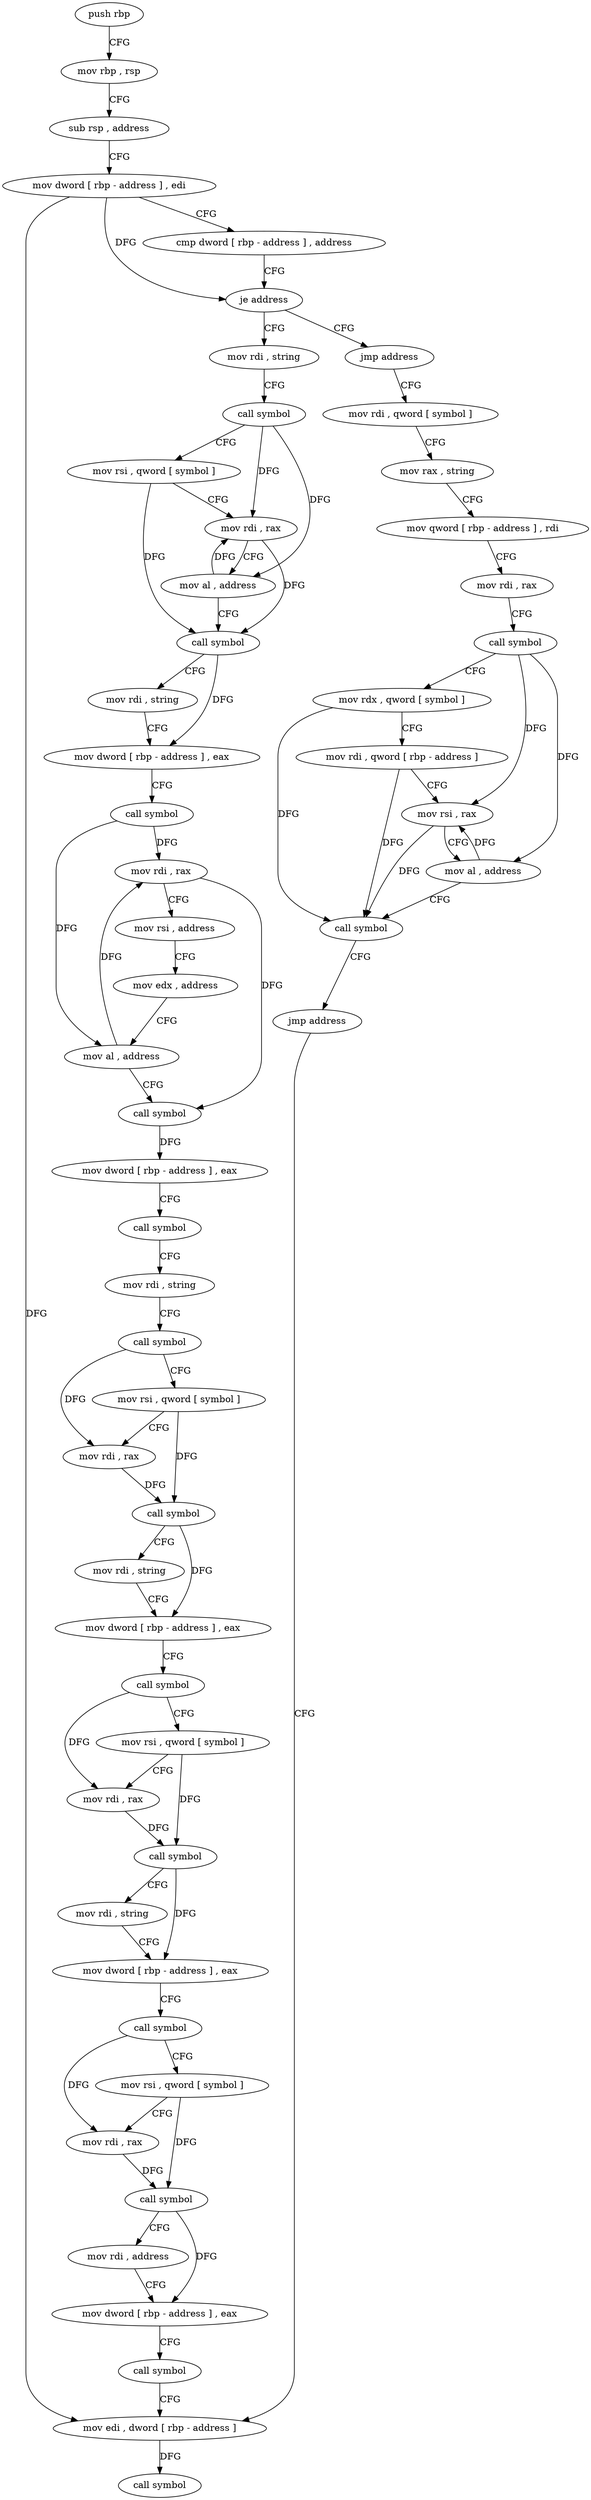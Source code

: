 digraph "func" {
"4202224" [label = "push rbp" ]
"4202225" [label = "mov rbp , rsp" ]
"4202228" [label = "sub rsp , address" ]
"4202232" [label = "mov dword [ rbp - address ] , edi" ]
"4202235" [label = "cmp dword [ rbp - address ] , address" ]
"4202239" [label = "je address" ]
"4202307" [label = "mov rdi , string" ]
"4202245" [label = "jmp address" ]
"4202317" [label = "call symbol" ]
"4202322" [label = "mov rsi , qword [ symbol ]" ]
"4202330" [label = "mov rdi , rax" ]
"4202333" [label = "mov al , address" ]
"4202335" [label = "call symbol" ]
"4202340" [label = "mov rdi , string" ]
"4202350" [label = "mov dword [ rbp - address ] , eax" ]
"4202353" [label = "call symbol" ]
"4202358" [label = "mov rdi , rax" ]
"4202361" [label = "mov rsi , address" ]
"4202371" [label = "mov edx , address" ]
"4202376" [label = "mov al , address" ]
"4202378" [label = "call symbol" ]
"4202383" [label = "mov dword [ rbp - address ] , eax" ]
"4202386" [label = "call symbol" ]
"4202391" [label = "mov rdi , string" ]
"4202401" [label = "call symbol" ]
"4202406" [label = "mov rsi , qword [ symbol ]" ]
"4202414" [label = "mov rdi , rax" ]
"4202417" [label = "call symbol" ]
"4202422" [label = "mov rdi , string" ]
"4202432" [label = "mov dword [ rbp - address ] , eax" ]
"4202435" [label = "call symbol" ]
"4202440" [label = "mov rsi , qword [ symbol ]" ]
"4202448" [label = "mov rdi , rax" ]
"4202451" [label = "call symbol" ]
"4202456" [label = "mov rdi , string" ]
"4202466" [label = "mov dword [ rbp - address ] , eax" ]
"4202469" [label = "call symbol" ]
"4202474" [label = "mov rsi , qword [ symbol ]" ]
"4202482" [label = "mov rdi , rax" ]
"4202485" [label = "call symbol" ]
"4202490" [label = "mov rdi , address" ]
"4202500" [label = "mov dword [ rbp - address ] , eax" ]
"4202503" [label = "call symbol" ]
"4202508" [label = "mov edi , dword [ rbp - address ]" ]
"4202250" [label = "mov rdi , qword [ symbol ]" ]
"4202258" [label = "mov rax , string" ]
"4202268" [label = "mov qword [ rbp - address ] , rdi" ]
"4202272" [label = "mov rdi , rax" ]
"4202275" [label = "call symbol" ]
"4202280" [label = "mov rdx , qword [ symbol ]" ]
"4202288" [label = "mov rdi , qword [ rbp - address ]" ]
"4202292" [label = "mov rsi , rax" ]
"4202295" [label = "mov al , address" ]
"4202297" [label = "call symbol" ]
"4202302" [label = "jmp address" ]
"4202511" [label = "call symbol" ]
"4202224" -> "4202225" [ label = "CFG" ]
"4202225" -> "4202228" [ label = "CFG" ]
"4202228" -> "4202232" [ label = "CFG" ]
"4202232" -> "4202235" [ label = "CFG" ]
"4202232" -> "4202239" [ label = "DFG" ]
"4202232" -> "4202508" [ label = "DFG" ]
"4202235" -> "4202239" [ label = "CFG" ]
"4202239" -> "4202307" [ label = "CFG" ]
"4202239" -> "4202245" [ label = "CFG" ]
"4202307" -> "4202317" [ label = "CFG" ]
"4202245" -> "4202250" [ label = "CFG" ]
"4202317" -> "4202322" [ label = "CFG" ]
"4202317" -> "4202330" [ label = "DFG" ]
"4202317" -> "4202333" [ label = "DFG" ]
"4202322" -> "4202330" [ label = "CFG" ]
"4202322" -> "4202335" [ label = "DFG" ]
"4202330" -> "4202333" [ label = "CFG" ]
"4202330" -> "4202335" [ label = "DFG" ]
"4202333" -> "4202335" [ label = "CFG" ]
"4202333" -> "4202330" [ label = "DFG" ]
"4202335" -> "4202340" [ label = "CFG" ]
"4202335" -> "4202350" [ label = "DFG" ]
"4202340" -> "4202350" [ label = "CFG" ]
"4202350" -> "4202353" [ label = "CFG" ]
"4202353" -> "4202358" [ label = "DFG" ]
"4202353" -> "4202376" [ label = "DFG" ]
"4202358" -> "4202361" [ label = "CFG" ]
"4202358" -> "4202378" [ label = "DFG" ]
"4202361" -> "4202371" [ label = "CFG" ]
"4202371" -> "4202376" [ label = "CFG" ]
"4202376" -> "4202378" [ label = "CFG" ]
"4202376" -> "4202358" [ label = "DFG" ]
"4202378" -> "4202383" [ label = "DFG" ]
"4202383" -> "4202386" [ label = "CFG" ]
"4202386" -> "4202391" [ label = "CFG" ]
"4202391" -> "4202401" [ label = "CFG" ]
"4202401" -> "4202406" [ label = "CFG" ]
"4202401" -> "4202414" [ label = "DFG" ]
"4202406" -> "4202414" [ label = "CFG" ]
"4202406" -> "4202417" [ label = "DFG" ]
"4202414" -> "4202417" [ label = "DFG" ]
"4202417" -> "4202422" [ label = "CFG" ]
"4202417" -> "4202432" [ label = "DFG" ]
"4202422" -> "4202432" [ label = "CFG" ]
"4202432" -> "4202435" [ label = "CFG" ]
"4202435" -> "4202440" [ label = "CFG" ]
"4202435" -> "4202448" [ label = "DFG" ]
"4202440" -> "4202448" [ label = "CFG" ]
"4202440" -> "4202451" [ label = "DFG" ]
"4202448" -> "4202451" [ label = "DFG" ]
"4202451" -> "4202456" [ label = "CFG" ]
"4202451" -> "4202466" [ label = "DFG" ]
"4202456" -> "4202466" [ label = "CFG" ]
"4202466" -> "4202469" [ label = "CFG" ]
"4202469" -> "4202474" [ label = "CFG" ]
"4202469" -> "4202482" [ label = "DFG" ]
"4202474" -> "4202482" [ label = "CFG" ]
"4202474" -> "4202485" [ label = "DFG" ]
"4202482" -> "4202485" [ label = "DFG" ]
"4202485" -> "4202490" [ label = "CFG" ]
"4202485" -> "4202500" [ label = "DFG" ]
"4202490" -> "4202500" [ label = "CFG" ]
"4202500" -> "4202503" [ label = "CFG" ]
"4202503" -> "4202508" [ label = "CFG" ]
"4202508" -> "4202511" [ label = "DFG" ]
"4202250" -> "4202258" [ label = "CFG" ]
"4202258" -> "4202268" [ label = "CFG" ]
"4202268" -> "4202272" [ label = "CFG" ]
"4202272" -> "4202275" [ label = "CFG" ]
"4202275" -> "4202280" [ label = "CFG" ]
"4202275" -> "4202292" [ label = "DFG" ]
"4202275" -> "4202295" [ label = "DFG" ]
"4202280" -> "4202288" [ label = "CFG" ]
"4202280" -> "4202297" [ label = "DFG" ]
"4202288" -> "4202292" [ label = "CFG" ]
"4202288" -> "4202297" [ label = "DFG" ]
"4202292" -> "4202295" [ label = "CFG" ]
"4202292" -> "4202297" [ label = "DFG" ]
"4202295" -> "4202297" [ label = "CFG" ]
"4202295" -> "4202292" [ label = "DFG" ]
"4202297" -> "4202302" [ label = "CFG" ]
"4202302" -> "4202508" [ label = "CFG" ]
}
